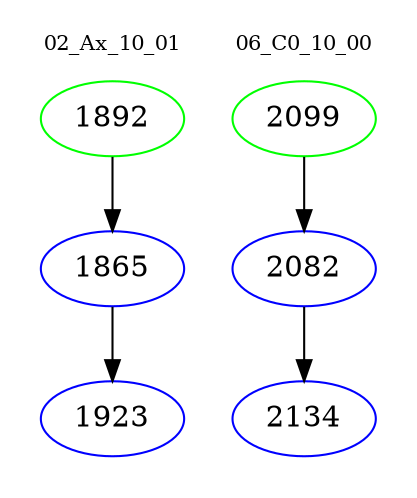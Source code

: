 digraph{
subgraph cluster_0 {
color = white
label = "02_Ax_10_01";
fontsize=10;
T0_1892 [label="1892", color="green"]
T0_1892 -> T0_1865 [color="black"]
T0_1865 [label="1865", color="blue"]
T0_1865 -> T0_1923 [color="black"]
T0_1923 [label="1923", color="blue"]
}
subgraph cluster_1 {
color = white
label = "06_C0_10_00";
fontsize=10;
T1_2099 [label="2099", color="green"]
T1_2099 -> T1_2082 [color="black"]
T1_2082 [label="2082", color="blue"]
T1_2082 -> T1_2134 [color="black"]
T1_2134 [label="2134", color="blue"]
}
}
